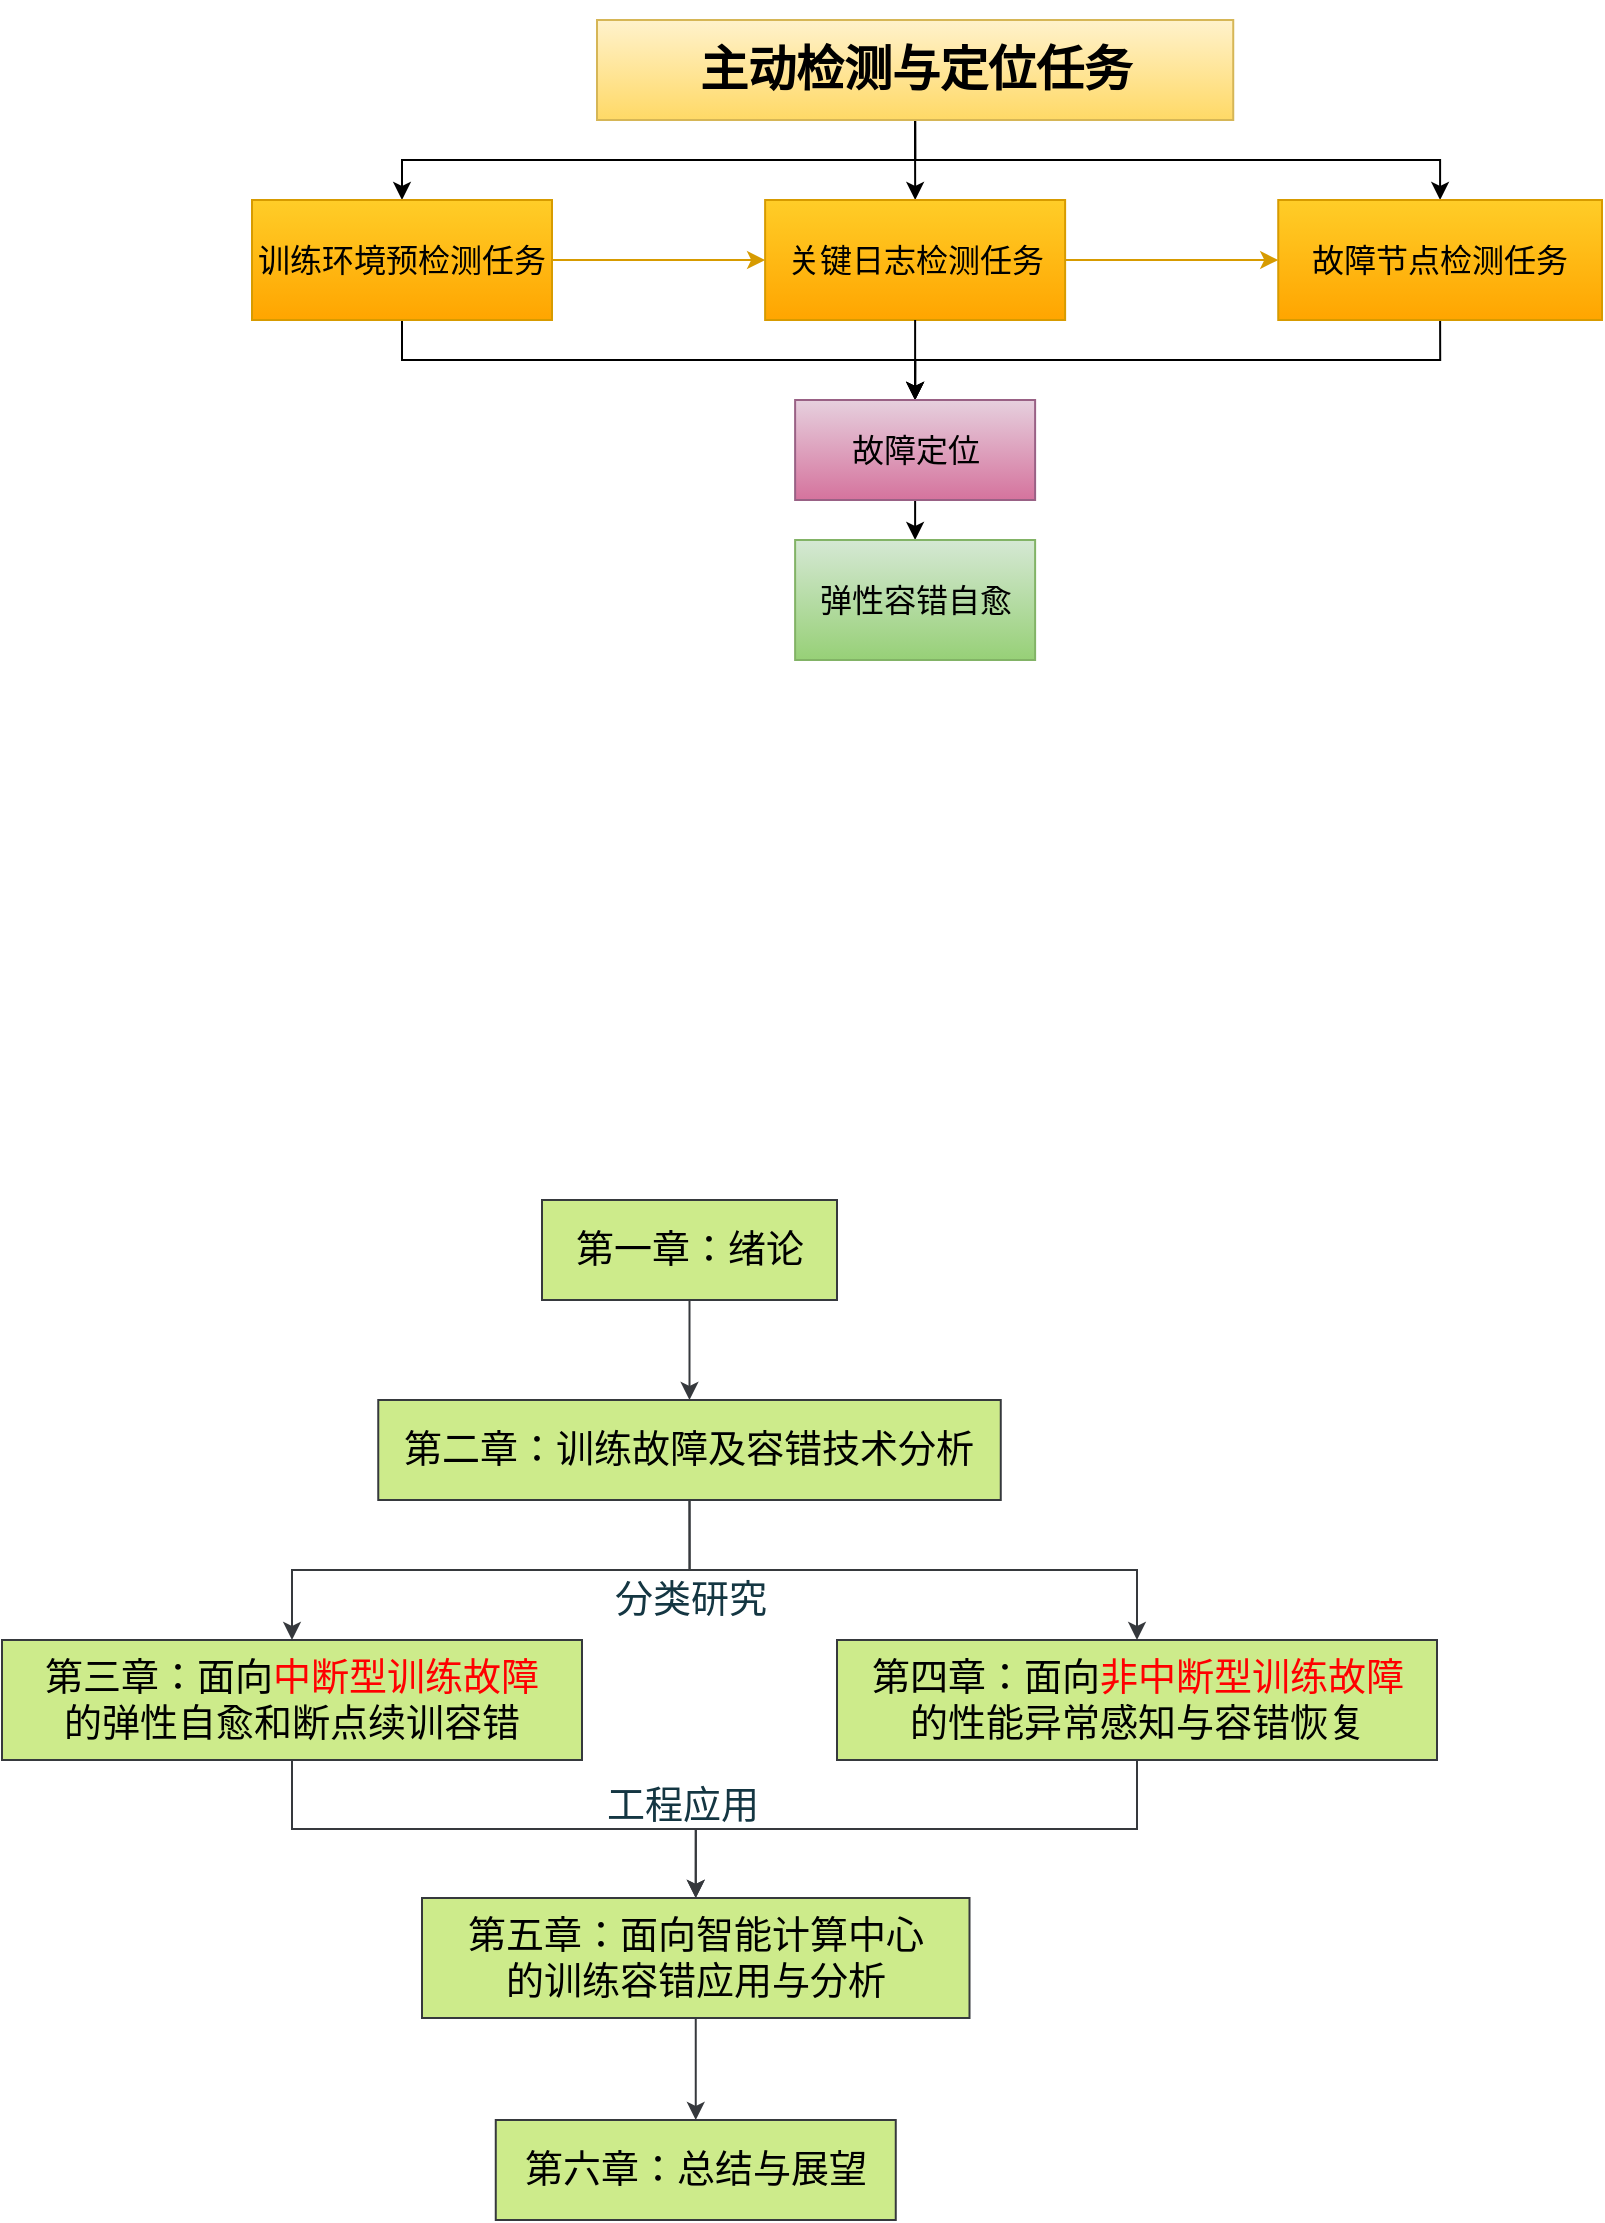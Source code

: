 <mxfile version="26.0.15">
  <diagram name="第 1 页" id="d8fcSK051ApWsuy4886Y">
    <mxGraphModel dx="1434" dy="767" grid="1" gridSize="10" guides="1" tooltips="1" connect="1" arrows="1" fold="1" page="1" pageScale="1" pageWidth="827" pageHeight="1169" math="0" shadow="0">
      <root>
        <mxCell id="0" />
        <mxCell id="1" parent="0" />
        <mxCell id="dgHX8QewxldNRwzRjOaj-6" value="" style="edgeStyle=orthogonalEdgeStyle;rounded=0;orthogonalLoop=1;jettySize=auto;html=1;fontSize=19;labelBackgroundColor=none;fontColor=default;strokeColor=#36393d;fontFamily=Georgia;fillColor=#cdeb8b;textShadow=0;labelBorderColor=none;" parent="1" source="dgHX8QewxldNRwzRjOaj-4" target="dgHX8QewxldNRwzRjOaj-5" edge="1">
          <mxGeometry relative="1" as="geometry" />
        </mxCell>
        <mxCell id="dgHX8QewxldNRwzRjOaj-4" value="第一章：绪论" style="rounded=0;whiteSpace=wrap;html=1;fontSize=19;labelBackgroundColor=none;fillColor=#cdeb8b;strokeColor=#36393d;fontFamily=Georgia;textShadow=0;labelBorderColor=none;" parent="1" vertex="1">
          <mxGeometry x="280" y="820" width="147.5" height="50" as="geometry" />
        </mxCell>
        <mxCell id="dgHX8QewxldNRwzRjOaj-7" style="edgeStyle=orthogonalEdgeStyle;rounded=0;orthogonalLoop=1;jettySize=auto;html=1;exitX=0.5;exitY=1;exitDx=0;exitDy=0;entryX=0.5;entryY=0;entryDx=0;entryDy=0;fontSize=19;labelBackgroundColor=none;fontColor=default;strokeColor=#36393d;fontFamily=Georgia;fillColor=#cdeb8b;textShadow=0;labelBorderColor=none;" parent="1" source="dgHX8QewxldNRwzRjOaj-5" target="dgHX8QewxldNRwzRjOaj-8" edge="1">
          <mxGeometry relative="1" as="geometry">
            <mxPoint x="130" y="1030" as="targetPoint" />
          </mxGeometry>
        </mxCell>
        <mxCell id="dgHX8QewxldNRwzRjOaj-10" style="edgeStyle=orthogonalEdgeStyle;rounded=0;orthogonalLoop=1;jettySize=auto;html=1;exitX=0.5;exitY=1;exitDx=0;exitDy=0;entryX=0.5;entryY=0;entryDx=0;entryDy=0;fontSize=19;labelBackgroundColor=none;fontColor=default;strokeColor=#36393d;fontFamily=Georgia;fillColor=#cdeb8b;textShadow=0;labelBorderColor=none;" parent="1" source="dgHX8QewxldNRwzRjOaj-5" target="dgHX8QewxldNRwzRjOaj-9" edge="1">
          <mxGeometry relative="1" as="geometry" />
        </mxCell>
        <mxCell id="dgHX8QewxldNRwzRjOaj-5" value="&lt;p&gt;第二章：&lt;span style=&quot;&quot;&gt;&lt;span&gt;训练故障及容错技术分析&lt;/span&gt;&lt;/span&gt;&lt;/p&gt;" style="rounded=0;whiteSpace=wrap;html=1;fontSize=19;labelBackgroundColor=none;fillColor=#cdeb8b;strokeColor=#36393d;fontFamily=Georgia;textShadow=0;labelBorderColor=none;" parent="1" vertex="1">
          <mxGeometry x="198.13" y="920" width="311.25" height="50" as="geometry" />
        </mxCell>
        <mxCell id="dgHX8QewxldNRwzRjOaj-15" style="edgeStyle=orthogonalEdgeStyle;rounded=0;orthogonalLoop=1;jettySize=auto;html=1;exitX=0.5;exitY=1;exitDx=0;exitDy=0;entryX=0.5;entryY=0;entryDx=0;entryDy=0;fontSize=19;labelBackgroundColor=none;fontColor=default;strokeColor=#36393d;fontFamily=Georgia;fillColor=#cdeb8b;textShadow=0;labelBorderColor=none;" parent="1" source="dgHX8QewxldNRwzRjOaj-8" target="dgHX8QewxldNRwzRjOaj-14" edge="1">
          <mxGeometry relative="1" as="geometry" />
        </mxCell>
        <mxCell id="dgHX8QewxldNRwzRjOaj-8" value="第三章：&lt;span style=&quot;&quot;&gt;面向&lt;font style=&quot;color: rgb(255, 0, 0);&quot;&gt;中断型训练故障&lt;/font&gt;&lt;/span&gt;&lt;div&gt;&lt;span style=&quot;&quot;&gt;的弹性自愈和断点续训容错&lt;/span&gt;&lt;/div&gt;" style="rounded=0;whiteSpace=wrap;html=1;fontSize=19;labelBackgroundColor=none;fillColor=#cdeb8b;strokeColor=#36393d;fontFamily=Georgia;textShadow=0;labelBorderColor=none;" parent="1" vertex="1">
          <mxGeometry x="10" y="1040" width="290" height="60" as="geometry" />
        </mxCell>
        <mxCell id="dgHX8QewxldNRwzRjOaj-17" style="edgeStyle=orthogonalEdgeStyle;rounded=0;orthogonalLoop=1;jettySize=auto;html=1;exitX=0.5;exitY=1;exitDx=0;exitDy=0;entryX=0.5;entryY=0;entryDx=0;entryDy=0;fontSize=19;labelBackgroundColor=none;fontColor=default;strokeColor=#36393d;fontFamily=Georgia;fillColor=#cdeb8b;textShadow=0;labelBorderColor=none;" parent="1" source="dgHX8QewxldNRwzRjOaj-9" target="dgHX8QewxldNRwzRjOaj-14" edge="1">
          <mxGeometry relative="1" as="geometry" />
        </mxCell>
        <mxCell id="dgHX8QewxldNRwzRjOaj-9" value="第四章：&lt;span style=&quot;&quot;&gt;面向&lt;font style=&quot;color: rgb(255, 0, 0);&quot;&gt;非中断型训练故障&lt;/font&gt;&lt;/span&gt;&lt;div&gt;&lt;span style=&quot;&quot;&gt;的性能异常感知与容错恢复&lt;/span&gt;&lt;/div&gt;" style="rounded=0;whiteSpace=wrap;html=1;fontSize=19;labelBackgroundColor=none;fillColor=#cdeb8b;strokeColor=#36393d;fontFamily=Georgia;textShadow=0;labelBorderColor=none;" parent="1" vertex="1">
          <mxGeometry x="427.5" y="1040" width="300" height="60" as="geometry" />
        </mxCell>
        <mxCell id="dgHX8QewxldNRwzRjOaj-19" value="" style="edgeStyle=orthogonalEdgeStyle;rounded=0;orthogonalLoop=1;jettySize=auto;html=1;fontSize=19;labelBackgroundColor=none;fontColor=default;strokeColor=#36393d;fontFamily=Georgia;fillColor=#cdeb8b;textShadow=0;labelBorderColor=none;" parent="1" source="dgHX8QewxldNRwzRjOaj-14" target="dgHX8QewxldNRwzRjOaj-18" edge="1">
          <mxGeometry relative="1" as="geometry" />
        </mxCell>
        <mxCell id="dgHX8QewxldNRwzRjOaj-14" value="第五章：&lt;span style=&quot;&quot;&gt;面向智能计算中心&lt;/span&gt;&lt;div&gt;&lt;span style=&quot;&quot;&gt;的训练容错应用与分析&lt;/span&gt;&lt;/div&gt;" style="rounded=0;whiteSpace=wrap;html=1;fontSize=19;labelBackgroundColor=none;fillColor=#cdeb8b;strokeColor=#36393d;fontFamily=Georgia;textShadow=0;labelBorderColor=none;" parent="1" vertex="1">
          <mxGeometry x="220" y="1169" width="273.75" height="60" as="geometry" />
        </mxCell>
        <mxCell id="dgHX8QewxldNRwzRjOaj-18" value="第六章：&lt;span style=&quot;&quot;&gt;总结与展望&lt;/span&gt;" style="rounded=0;whiteSpace=wrap;html=1;fontSize=19;labelBackgroundColor=none;fillColor=#cdeb8b;strokeColor=#36393d;fontFamily=Georgia;textShadow=0;labelBorderColor=none;" parent="1" vertex="1">
          <mxGeometry x="256.88" y="1280" width="200" height="50" as="geometry" />
        </mxCell>
        <mxCell id="dgHX8QewxldNRwzRjOaj-21" value="分类研究" style="text;html=1;align=center;verticalAlign=middle;resizable=0;points=[];autosize=1;strokeColor=none;fillColor=none;fontColor=#143642;fontSize=19;fontFamily=Georgia;labelBackgroundColor=none;textShadow=0;labelBorderColor=none;" parent="1" vertex="1">
          <mxGeometry x="303.75" y="1000" width="100" height="40" as="geometry" />
        </mxCell>
        <mxCell id="dgHX8QewxldNRwzRjOaj-22" value="工程应用" style="text;html=1;align=center;verticalAlign=middle;resizable=0;points=[];autosize=1;strokeColor=none;fillColor=none;fontColor=#143642;fontSize=19;fontFamily=Georgia;labelBackgroundColor=none;textShadow=0;labelBorderColor=none;" parent="1" vertex="1">
          <mxGeometry x="300" y="1103" width="100" height="40" as="geometry" />
        </mxCell>
        <mxCell id="tnMXQKqqJ4lPIqa_YWvd-7" value="" style="edgeStyle=orthogonalEdgeStyle;rounded=0;orthogonalLoop=1;jettySize=auto;html=1;fontStyle=0;fontSize=16;fontFamily=Verdana;" edge="1" parent="1" source="tnMXQKqqJ4lPIqa_YWvd-1" target="tnMXQKqqJ4lPIqa_YWvd-5">
          <mxGeometry relative="1" as="geometry" />
        </mxCell>
        <mxCell id="tnMXQKqqJ4lPIqa_YWvd-8" style="edgeStyle=orthogonalEdgeStyle;rounded=0;orthogonalLoop=1;jettySize=auto;html=1;exitX=0.5;exitY=1;exitDx=0;exitDy=0;entryX=0.5;entryY=0;entryDx=0;entryDy=0;fontStyle=0;fontSize=16;fontFamily=Verdana;" edge="1" parent="1" source="tnMXQKqqJ4lPIqa_YWvd-1" target="tnMXQKqqJ4lPIqa_YWvd-4">
          <mxGeometry relative="1" as="geometry" />
        </mxCell>
        <mxCell id="tnMXQKqqJ4lPIqa_YWvd-9" style="edgeStyle=orthogonalEdgeStyle;rounded=0;orthogonalLoop=1;jettySize=auto;html=1;exitX=0.5;exitY=1;exitDx=0;exitDy=0;fontStyle=0;fontSize=16;fontFamily=Verdana;" edge="1" parent="1" source="tnMXQKqqJ4lPIqa_YWvd-1" target="tnMXQKqqJ4lPIqa_YWvd-6">
          <mxGeometry relative="1" as="geometry" />
        </mxCell>
        <mxCell id="tnMXQKqqJ4lPIqa_YWvd-1" value="&lt;h2&gt;&lt;span style=&quot;font-family: 宋体;&quot;&gt;主动检测与定位任务&lt;/span&gt;&lt;/h2&gt;" style="rounded=0;whiteSpace=wrap;html=1;fontSize=16;fontStyle=1;fillColor=#fff2cc;strokeColor=#d6b656;gradientColor=#ffd966;" vertex="1" parent="1">
          <mxGeometry x="307.5" y="230" width="318.12" height="50" as="geometry" />
        </mxCell>
        <mxCell id="tnMXQKqqJ4lPIqa_YWvd-12" style="edgeStyle=orthogonalEdgeStyle;rounded=0;orthogonalLoop=1;jettySize=auto;html=1;exitX=0.5;exitY=1;exitDx=0;exitDy=0;entryX=0.5;entryY=0;entryDx=0;entryDy=0;fontStyle=0;fontSize=16;fontFamily=Verdana;" edge="1" parent="1" source="tnMXQKqqJ4lPIqa_YWvd-4" target="tnMXQKqqJ4lPIqa_YWvd-10">
          <mxGeometry relative="1" as="geometry" />
        </mxCell>
        <mxCell id="tnMXQKqqJ4lPIqa_YWvd-22" style="edgeStyle=orthogonalEdgeStyle;rounded=0;orthogonalLoop=1;jettySize=auto;html=1;exitX=1;exitY=0.5;exitDx=0;exitDy=0;fillColor=#ffcd28;gradientColor=#ffa500;strokeColor=#d79b00;fontStyle=0;fontFamily=Verdana;" edge="1" parent="1" source="tnMXQKqqJ4lPIqa_YWvd-4" target="tnMXQKqqJ4lPIqa_YWvd-5">
          <mxGeometry relative="1" as="geometry" />
        </mxCell>
        <mxCell id="tnMXQKqqJ4lPIqa_YWvd-4" value="&lt;h4&gt;&lt;span style=&quot;font-weight: normal;&quot;&gt;训练环境预检测任务&lt;/span&gt;&lt;/h4&gt;" style="rounded=0;whiteSpace=wrap;html=1;fontSize=16;fontStyle=0;fillColor=#ffcd28;strokeColor=#d79b00;gradientColor=#ffa500;fontFamily=Verdana;" vertex="1" parent="1">
          <mxGeometry x="135.0" y="320" width="150" height="60" as="geometry" />
        </mxCell>
        <mxCell id="tnMXQKqqJ4lPIqa_YWvd-16" style="edgeStyle=orthogonalEdgeStyle;rounded=0;orthogonalLoop=1;jettySize=auto;html=1;exitX=0.5;exitY=1;exitDx=0;exitDy=0;" edge="1" parent="1" source="tnMXQKqqJ4lPIqa_YWvd-10">
          <mxGeometry relative="1" as="geometry">
            <mxPoint x="467" y="460" as="targetPoint" />
          </mxGeometry>
        </mxCell>
        <mxCell id="tnMXQKqqJ4lPIqa_YWvd-23" style="edgeStyle=orthogonalEdgeStyle;rounded=0;orthogonalLoop=1;jettySize=auto;html=1;exitX=1;exitY=0.5;exitDx=0;exitDy=0;entryX=0;entryY=0.5;entryDx=0;entryDy=0;fillColor=#ffcd28;gradientColor=#ffa500;strokeColor=#d79b00;fontStyle=0;fontFamily=Verdana;" edge="1" parent="1" source="tnMXQKqqJ4lPIqa_YWvd-5" target="tnMXQKqqJ4lPIqa_YWvd-6">
          <mxGeometry relative="1" as="geometry" />
        </mxCell>
        <mxCell id="tnMXQKqqJ4lPIqa_YWvd-5" value="&lt;h4&gt;&lt;span style=&quot;font-weight: normal;&quot;&gt;关键日志检测任务&lt;/span&gt;&lt;/h4&gt;" style="rounded=0;whiteSpace=wrap;html=1;fontSize=16;fontStyle=0;fillColor=#ffcd28;strokeColor=#d79b00;gradientColor=#ffa500;labelBackgroundColor=none;labelBorderColor=none;textShadow=0;fontFamily=Verdana;" vertex="1" parent="1">
          <mxGeometry x="391.56" y="320" width="150" height="60" as="geometry" />
        </mxCell>
        <mxCell id="tnMXQKqqJ4lPIqa_YWvd-14" style="edgeStyle=orthogonalEdgeStyle;rounded=0;orthogonalLoop=1;jettySize=auto;html=1;exitX=0.5;exitY=1;exitDx=0;exitDy=0;entryX=0.5;entryY=0;entryDx=0;entryDy=0;fontStyle=0;fontSize=16;fontFamily=Verdana;" edge="1" parent="1" source="tnMXQKqqJ4lPIqa_YWvd-6" target="tnMXQKqqJ4lPIqa_YWvd-10">
          <mxGeometry relative="1" as="geometry" />
        </mxCell>
        <mxCell id="tnMXQKqqJ4lPIqa_YWvd-6" value="&lt;h4&gt;&lt;span style=&quot;font-weight: normal;&quot;&gt;&lt;span&gt;&lt;span style=&quot;&quot;&gt;故障节点检测&lt;/span&gt;&lt;/span&gt;&lt;span&gt;&lt;span style=&quot;&quot;&gt;&lt;font&gt;任务&lt;/font&gt;&lt;/span&gt;&lt;/span&gt;&lt;/span&gt;&lt;/h4&gt;" style="rounded=0;whiteSpace=wrap;html=1;fontSize=16;fontStyle=0;fillColor=#ffcd28;strokeColor=#d79b00;gradientColor=#ffa500;fontFamily=Verdana;" vertex="1" parent="1">
          <mxGeometry x="648.12" y="320" width="161.88" height="60" as="geometry" />
        </mxCell>
        <mxCell id="tnMXQKqqJ4lPIqa_YWvd-15" style="edgeStyle=orthogonalEdgeStyle;rounded=0;orthogonalLoop=1;jettySize=auto;html=1;exitX=0.5;exitY=1;exitDx=0;exitDy=0;entryX=0.5;entryY=0;entryDx=0;entryDy=0;fontStyle=0;fontSize=16;" edge="1" parent="1" source="tnMXQKqqJ4lPIqa_YWvd-10" target="tnMXQKqqJ4lPIqa_YWvd-11">
          <mxGeometry relative="1" as="geometry" />
        </mxCell>
        <mxCell id="tnMXQKqqJ4lPIqa_YWvd-11" value="弹性容错自愈" style="rounded=0;whiteSpace=wrap;html=1;fontStyle=0;fontSize=16;fillColor=#d5e8d4;strokeColor=#82b366;gradientColor=#97d077;" vertex="1" parent="1">
          <mxGeometry x="406.56" y="490" width="120" height="60" as="geometry" />
        </mxCell>
        <mxCell id="tnMXQKqqJ4lPIqa_YWvd-17" value="" style="edgeStyle=orthogonalEdgeStyle;rounded=0;orthogonalLoop=1;jettySize=auto;html=1;exitX=0.5;exitY=1;exitDx=0;exitDy=0;fontStyle=0;fontFamily=Verdana;" edge="1" parent="1" source="tnMXQKqqJ4lPIqa_YWvd-5" target="tnMXQKqqJ4lPIqa_YWvd-10">
          <mxGeometry relative="1" as="geometry">
            <mxPoint x="467" y="460" as="targetPoint" />
            <mxPoint x="467" y="380" as="sourcePoint" />
          </mxGeometry>
        </mxCell>
        <mxCell id="tnMXQKqqJ4lPIqa_YWvd-10" value="故障定位" style="rounded=0;whiteSpace=wrap;html=1;fontStyle=0;fontSize=16;fillColor=#e6d0de;strokeColor=#996185;gradientColor=#d5739d;" vertex="1" parent="1">
          <mxGeometry x="406.56" y="420" width="120" height="50" as="geometry" />
        </mxCell>
      </root>
    </mxGraphModel>
  </diagram>
</mxfile>

